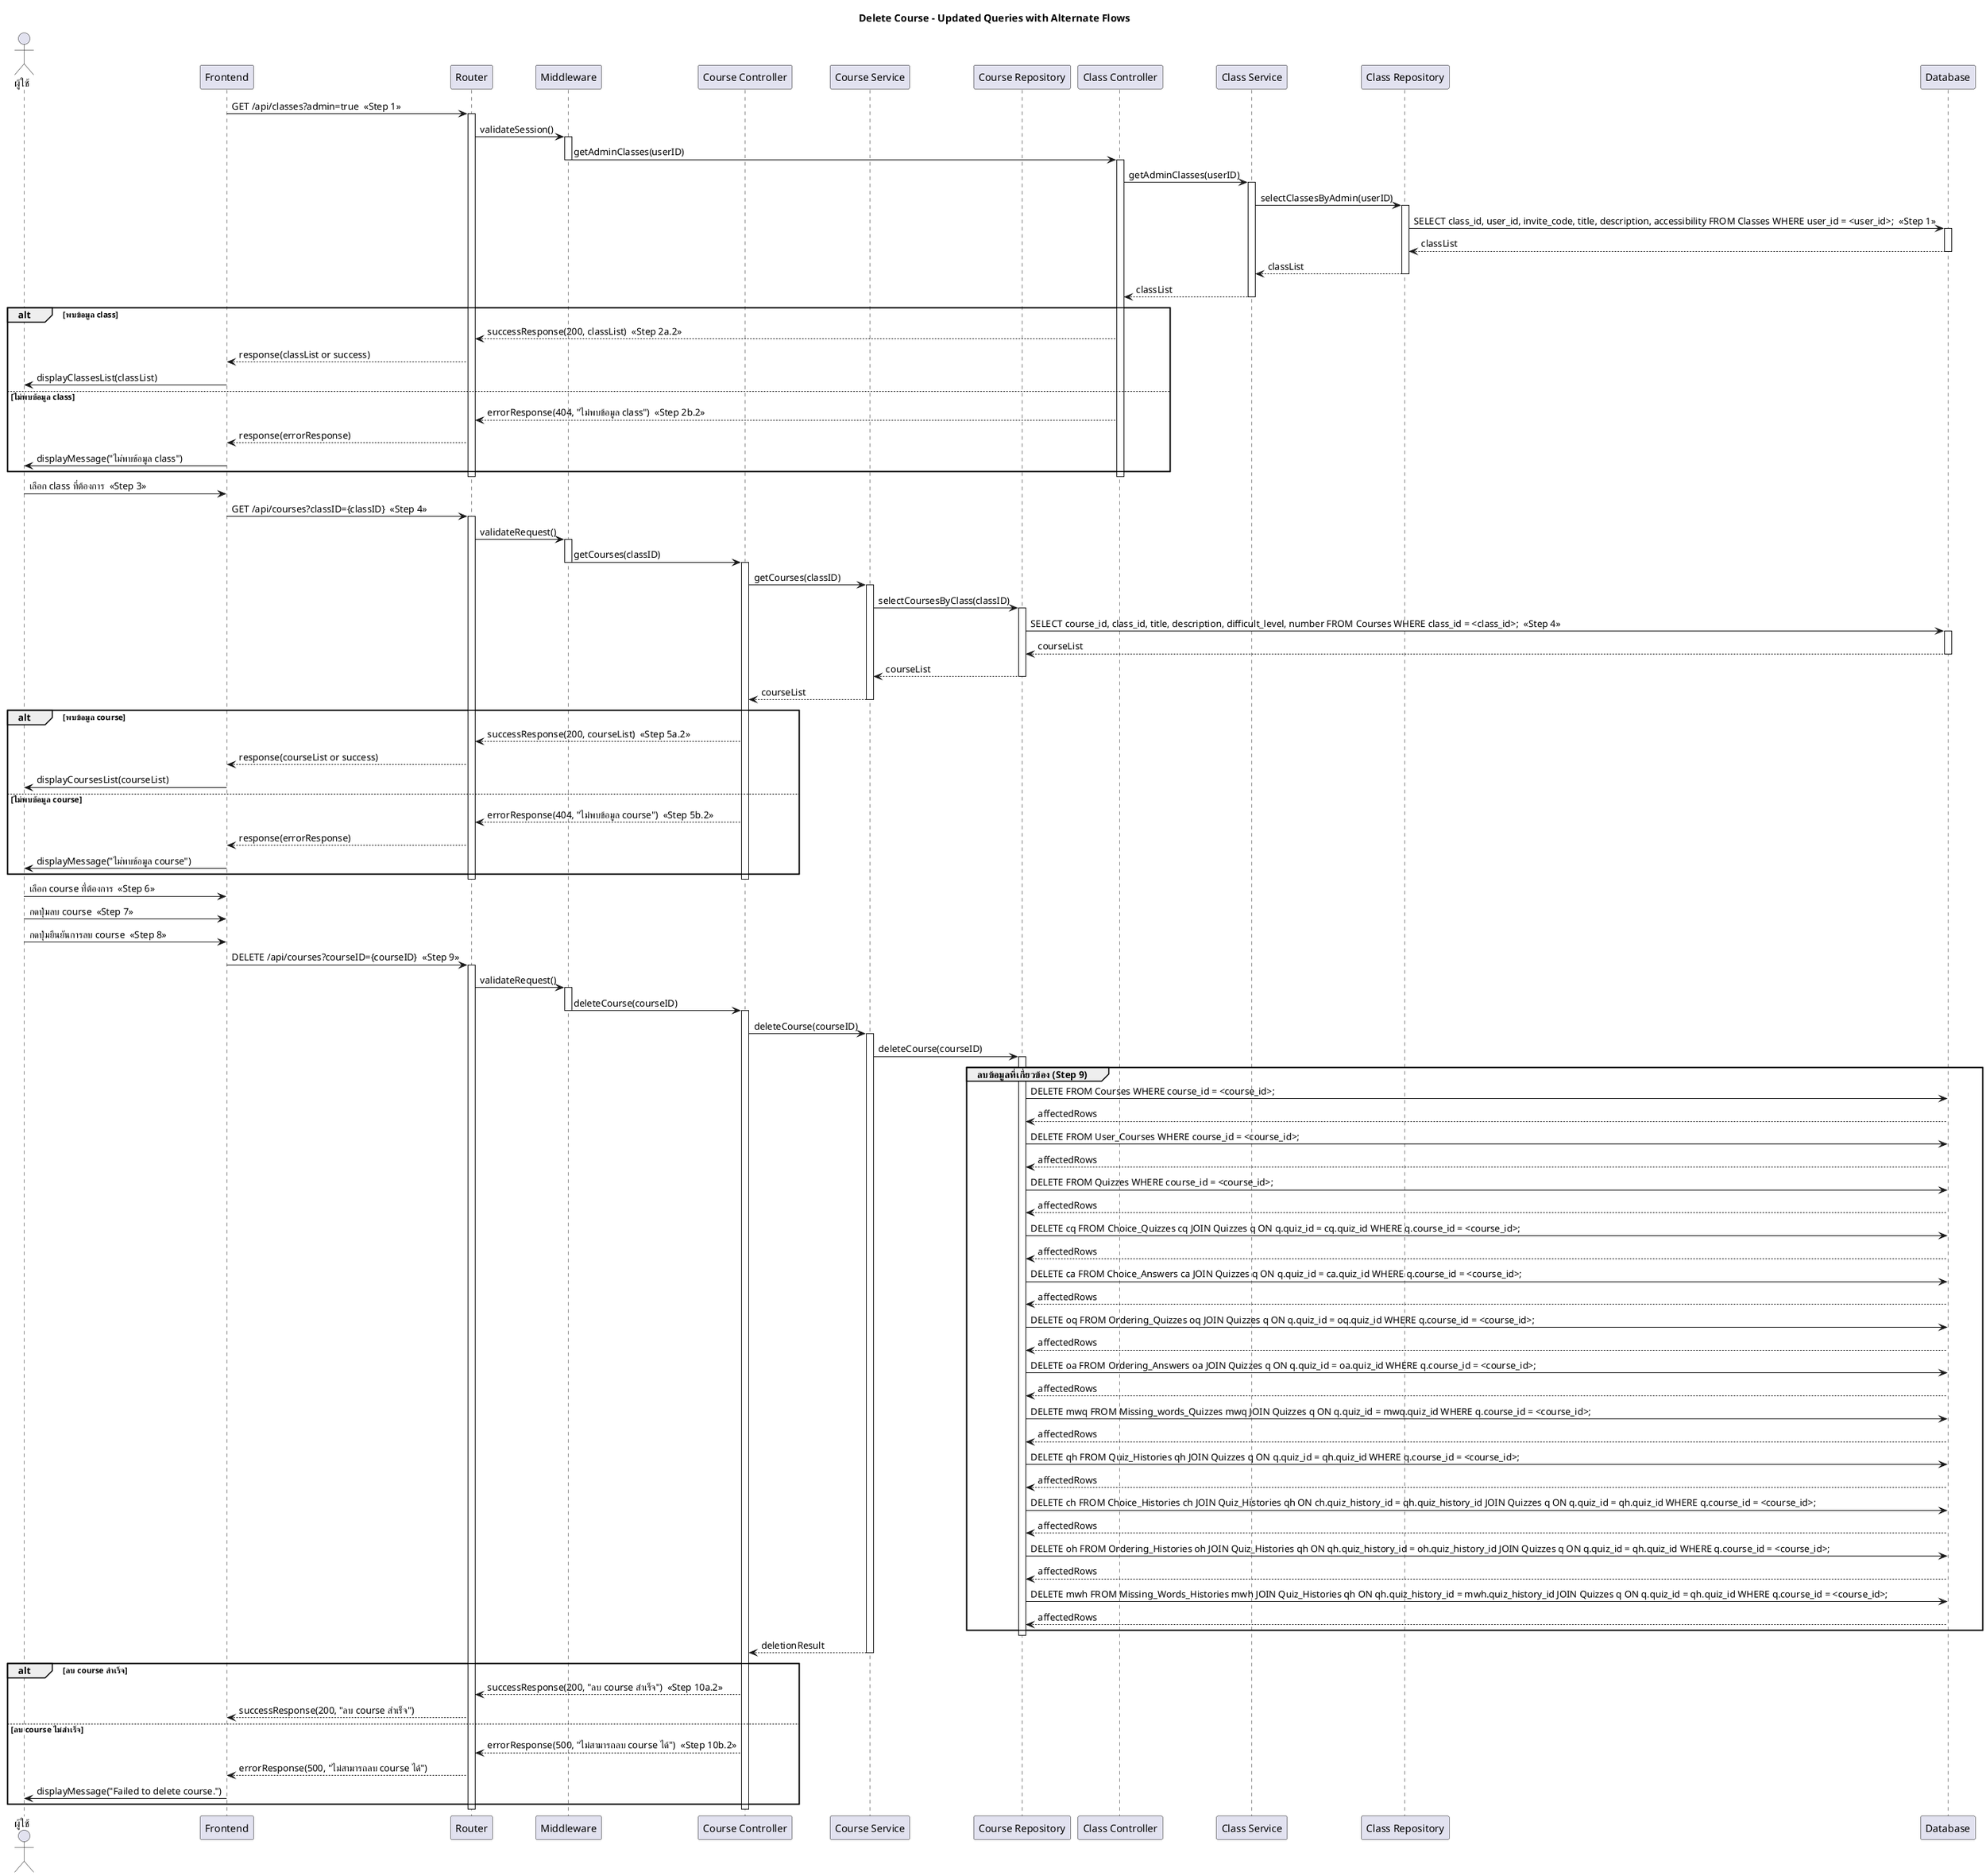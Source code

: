 @startuml
title Delete Course - Updated Queries with Alternate Flows

actor "ผู้ใช้" as User
participant "Frontend" as FE
participant "Router" as Router
participant "Middleware" as MW

participant "Course Controller" as CourseCtrl
participant "Course Service" as CourseServ
participant "Course Repository" as CourseRepo

'===== Phase 1: ดึงข้อมูล Class ที่ผู้ใช้เป็นผู้ดูแล =====
participant "Class Controller" as ClassCtrl
participant "Class Service" as ClassServ
participant "Class Repository" as ClassRepo
participant "Database" as DB

' Step 1: ระบบดึงข้อมูล class ที่ผู้ใช้เป็นผู้ดูแล
FE -> Router: GET /api/classes?admin=true  <<Step 1>>
activate Router
Router -> MW: validateSession()
activate MW
MW -> ClassCtrl: getAdminClasses(userID)
deactivate MW
activate ClassCtrl
ClassCtrl -> ClassServ: getAdminClasses(userID)
activate ClassServ
ClassServ -> ClassRepo: selectClassesByAdmin(userID)
activate ClassRepo
ClassRepo -> DB: SELECT class_id, user_id, invite_code, title, description, accessibility FROM Classes WHERE user_id = <user_id>;  <<Step 1>>
activate DB
DB --> ClassRepo: classList
deactivate DB
ClassRepo --> ClassServ: classList
deactivate ClassRepo
ClassServ --> ClassCtrl: classList
deactivate ClassServ

' Alternate Flow สำหรับ Class (ตรวจสอบข้อมูล class)
alt พบข้อมูล class
    ClassCtrl --> Router: successResponse(200, classList)  <<Step 2a.2>>
    Router --> FE: response(classList or success)
    FE -> User: displayClassesList(classList)
else ไม่พบข้อมูล class
    ClassCtrl --> Router: errorResponse(404, "ไม่พบข้อมูล class")  <<Step 2b.2>>
    Router --> FE: response(errorResponse)
    FE -> User: displayMessage("ไม่พบข้อมูล class")
end
deactivate ClassCtrl
deactivate Router

'===== Phase 2: ดึงข้อมูล Course ภายใน class ที่เลือก =====

' Step 3: ผู้ใช้เลือก class ที่ต้องการ
User -> FE: เลือก class ที่ต้องการ  <<Step 3>>

' Step 4: ระบบดึงข้อมูล course จาก class ที่เลือก
FE -> Router: GET /api/courses?classID={classID}  <<Step 4>>
activate Router
Router -> MW: validateRequest()
activate MW
MW -> CourseCtrl: getCourses(classID)
deactivate MW
activate CourseCtrl
CourseCtrl -> CourseServ: getCourses(classID)
activate CourseServ
CourseServ -> CourseRepo: selectCoursesByClass(classID)
activate CourseRepo
CourseRepo -> DB: SELECT course_id, class_id, title, description, difficult_level, number FROM Courses WHERE class_id = <class_id>;  <<Step 4>>
activate DB
DB --> CourseRepo: courseList
deactivate DB
CourseRepo --> CourseServ: courseList
deactivate CourseRepo
CourseServ --> CourseCtrl: courseList
deactivate CourseServ

' Alternate Flow สำหรับ Course (ตรวจสอบข้อมูล course)
alt พบข้อมูล course
    CourseCtrl --> Router: successResponse(200, courseList)  <<Step 5a.2>>
    Router --> FE: response(courseList or success)
    FE -> User: displayCoursesList(courseList)
else ไม่พบข้อมูล course
    CourseCtrl --> Router: errorResponse(404, "ไม่พบข้อมูล course")  <<Step 5b.2>>
    Router --> FE: response(errorResponse)
    FE -> User: displayMessage("ไม่พบข้อมูล course")
end
deactivate CourseCtrl
deactivate Router

'===== Phase 3: ลบ Course =====

' Step 6: ผู้ใช้เลือก course ที่ต้องการ
User -> FE: เลือก course ที่ต้องการ  <<Step 6>>

' Step 7: ผู้ใช้กดปุ่มลบ course
User -> FE: กดปุ่มลบ course  <<Step 7>>

' Step 8: ผู้ใช้กดปุ่มยืนยันการลบ course
User -> FE: กดปุ่มยืนยันการลบ course  <<Step 8>>

' Step 9: ระบบลบ course และข้อมูลที่เกี่ยวข้อง
FE -> Router: DELETE /api/courses?courseID={courseID}  <<Step 9>>
activate Router
Router -> MW: validateRequest()
activate MW
MW -> CourseCtrl: deleteCourse(courseID)
deactivate MW
activate CourseCtrl
CourseCtrl -> CourseServ: deleteCourse(courseID)
activate CourseServ
CourseServ -> CourseRepo: deleteCourse(courseID)
activate CourseRepo

group ลบข้อมูลที่เกี่ยวข้อง (Step 9)
    ' UC 21 : 9.1
    CourseRepo -> DB: DELETE FROM Courses WHERE course_id = <course_id>;
    DB --> CourseRepo: affectedRows

    ' UC 21 : 9.2
    CourseRepo -> DB: DELETE FROM User_Courses WHERE course_id = <course_id>;
    DB --> CourseRepo: affectedRows

    ' UC 21 : 9.3
    CourseRepo -> DB: DELETE FROM Quizzes WHERE course_id = <course_id>;
    DB --> CourseRepo: affectedRows

    ' UC 21 : 9.4
    CourseRepo -> DB: DELETE cq FROM Choice_Quizzes cq JOIN Quizzes q ON q.quiz_id = cq.quiz_id WHERE q.course_id = <course_id>;
    DB --> CourseRepo: affectedRows

    ' UC 21 : 9.5
    CourseRepo -> DB: DELETE ca FROM Choice_Answers ca JOIN Quizzes q ON q.quiz_id = ca.quiz_id WHERE q.course_id = <course_id>;
    DB --> CourseRepo: affectedRows

    ' UC 21 : 9.6
    CourseRepo -> DB: DELETE oq FROM Ordering_Quizzes oq JOIN Quizzes q ON q.quiz_id = oq.quiz_id WHERE q.course_id = <course_id>;
    DB --> CourseRepo: affectedRows

    ' UC 21 : 9.7
    CourseRepo -> DB: DELETE oa FROM Ordering_Answers oa JOIN Quizzes q ON q.quiz_id = oa.quiz_id WHERE q.course_id = <course_id>;
    DB --> CourseRepo: affectedRows

    ' UC 21 : 9.8
    CourseRepo -> DB: DELETE mwq FROM Missing_words_Quizzes mwq JOIN Quizzes q ON q.quiz_id = mwq.quiz_id WHERE q.course_id = <course_id>;
    DB --> CourseRepo: affectedRows

    ' UC 21 : 9.9
    CourseRepo -> DB: DELETE qh FROM Quiz_Histories qh JOIN Quizzes q ON q.quiz_id = qh.quiz_id WHERE q.course_id = <course_id>;
    DB --> CourseRepo: affectedRows

    ' UC 21 : 9.10
    CourseRepo -> DB: DELETE ch FROM Choice_Histories ch JOIN Quiz_Histories qh ON ch.quiz_history_id = qh.quiz_history_id JOIN Quizzes q ON q.quiz_id = qh.quiz_id WHERE q.course_id = <course_id>;
    DB --> CourseRepo: affectedRows

    ' UC 21 : 9.11
    CourseRepo -> DB: DELETE oh FROM Ordering_Histories oh JOIN Quiz_Histories qh ON qh.quiz_history_id = oh.quiz_history_id JOIN Quizzes q ON q.quiz_id = qh.quiz_id WHERE q.course_id = <course_id>;
    DB --> CourseRepo: affectedRows

    ' UC 21 : 9.12
    CourseRepo -> DB: DELETE mwh FROM Missing_Words_Histories mwh JOIN Quiz_Histories qh ON qh.quiz_history_id = mwh.quiz_history_id JOIN Quizzes q ON q.quiz_id = qh.quiz_id WHERE q.course_id = <course_id>;
    DB --> CourseRepo: affectedRows
end

deactivate CourseRepo
CourseServ --> CourseCtrl: deletionResult
deactivate CourseServ

' Alternate Flow สำหรับการลบ Course
alt ลบ course สำเร็จ
    CourseCtrl --> Router: successResponse(200, "ลบ course สำเร็จ")  <<Step 10a.2>>
    Router --> FE: successResponse(200, "ลบ course สำเร็จ")
else ลบ course ไม่สำเร็จ
    CourseCtrl --> Router: errorResponse(500, "ไม่สามารถลบ course ได้")  <<Step 10b.2>>
    Router --> FE: errorResponse(500, "ไม่สามารถลบ course ได้")
    FE -> User: displayMessage("Failed to delete course.")
end
deactivate CourseCtrl
deactivate Router

@enduml
